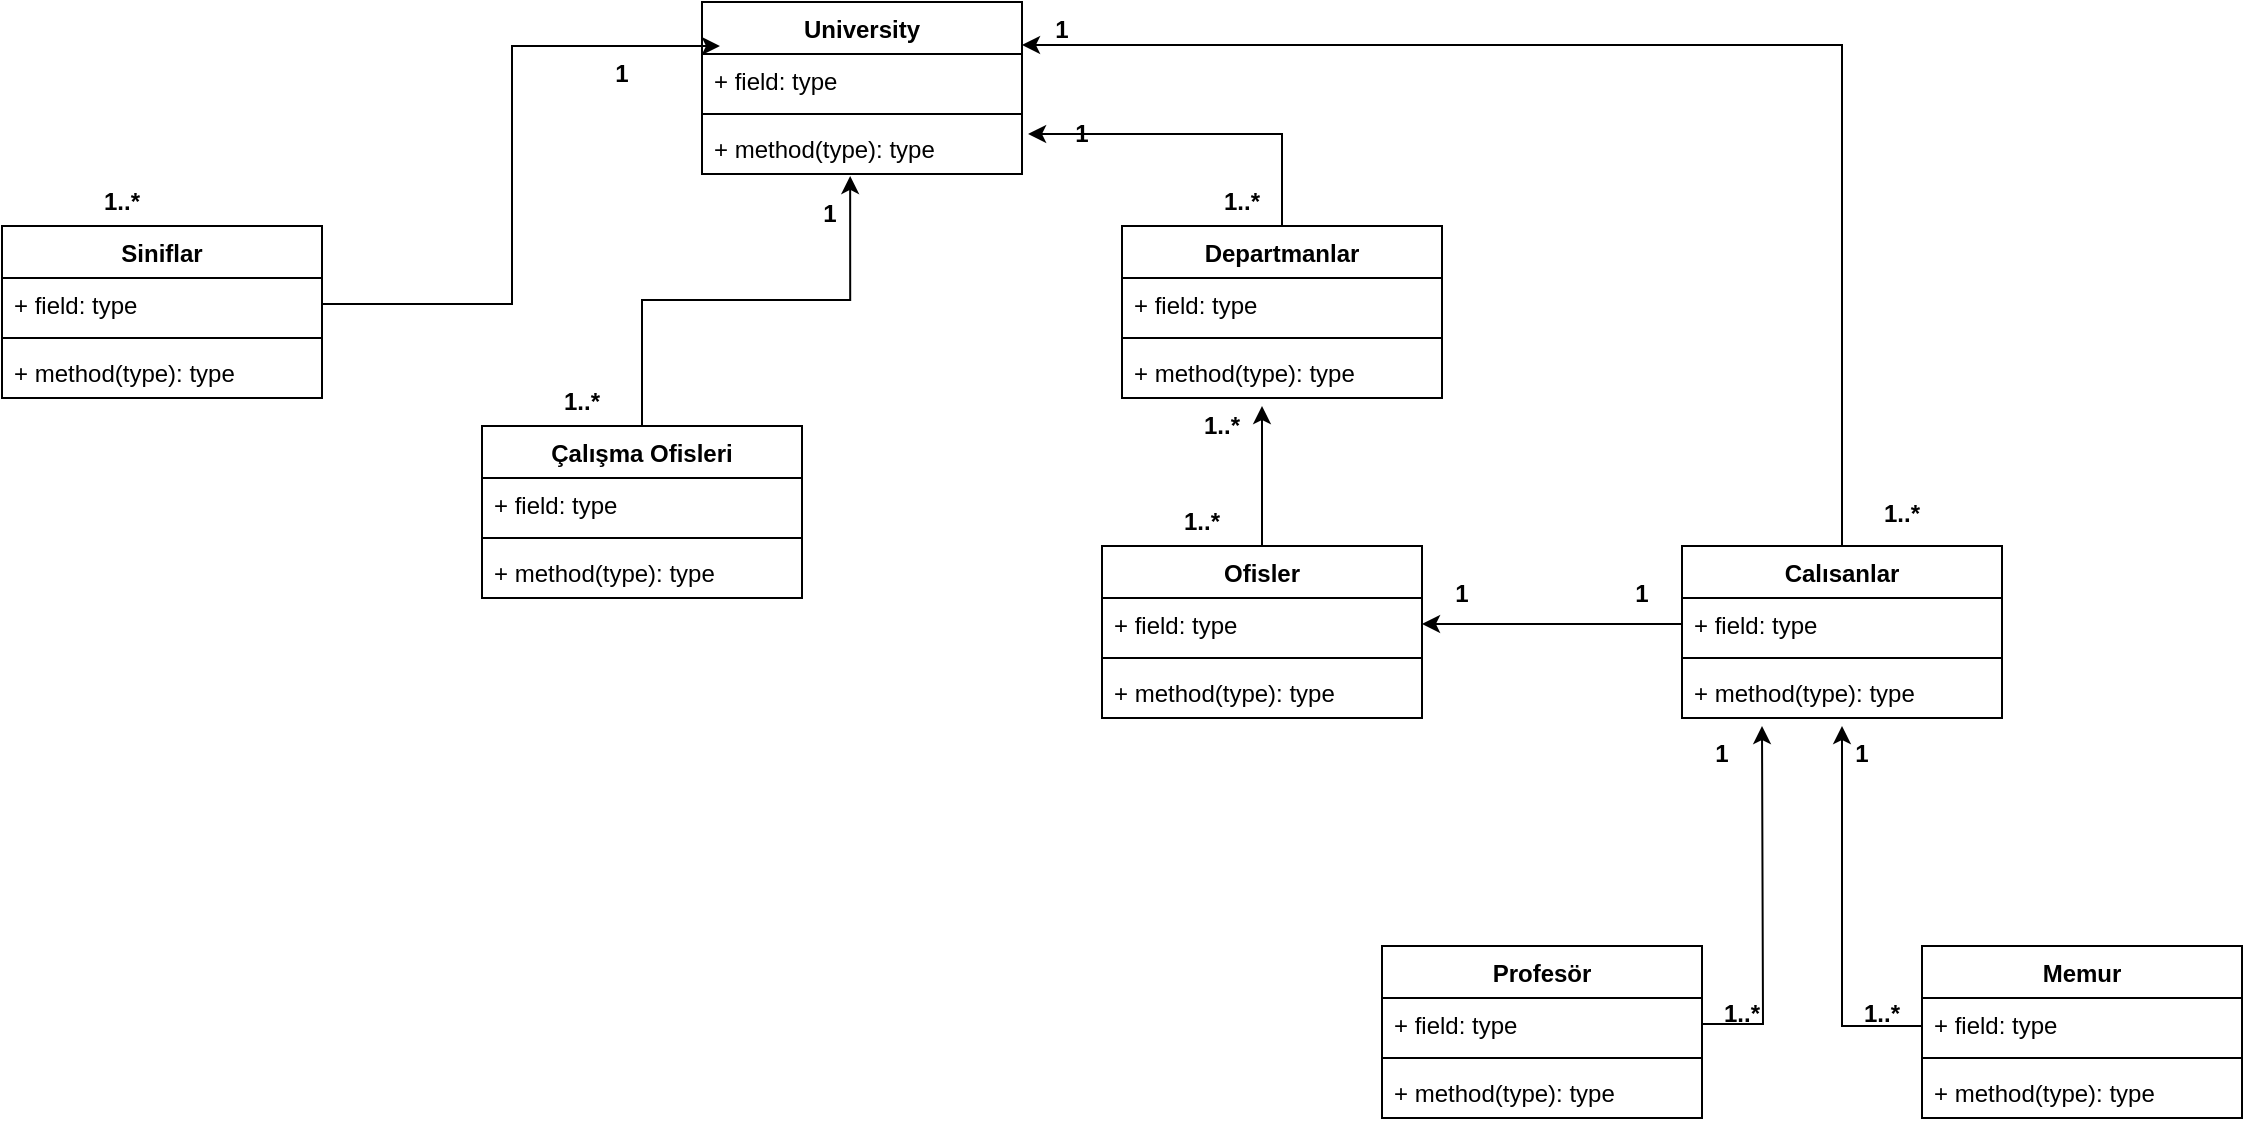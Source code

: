<mxfile version="20.7.4" type="device"><diagram id="C5RBs43oDa-KdzZeNtuy" name="Page-1"><mxGraphModel dx="1434" dy="764" grid="1" gridSize="10" guides="1" tooltips="1" connect="1" arrows="1" fold="1" page="1" pageScale="1" pageWidth="827" pageHeight="1169" math="0" shadow="0"><root><mxCell id="WIyWlLk6GJQsqaUBKTNV-0"/><mxCell id="WIyWlLk6GJQsqaUBKTNV-1" parent="WIyWlLk6GJQsqaUBKTNV-0"/><mxCell id="bhi3e5a4o4Q9zxYwr_hP-4" value="University" style="swimlane;fontStyle=1;align=center;verticalAlign=top;childLayout=stackLayout;horizontal=1;startSize=26;horizontalStack=0;resizeParent=1;resizeParentMax=0;resizeLast=0;collapsible=1;marginBottom=0;" vertex="1" parent="WIyWlLk6GJQsqaUBKTNV-1"><mxGeometry x="390" y="8" width="160" height="86" as="geometry"/></mxCell><mxCell id="bhi3e5a4o4Q9zxYwr_hP-5" value="+ field: type" style="text;strokeColor=none;fillColor=none;align=left;verticalAlign=top;spacingLeft=4;spacingRight=4;overflow=hidden;rotatable=0;points=[[0,0.5],[1,0.5]];portConstraint=eastwest;" vertex="1" parent="bhi3e5a4o4Q9zxYwr_hP-4"><mxGeometry y="26" width="160" height="26" as="geometry"/></mxCell><mxCell id="bhi3e5a4o4Q9zxYwr_hP-6" value="" style="line;strokeWidth=1;fillColor=none;align=left;verticalAlign=middle;spacingTop=-1;spacingLeft=3;spacingRight=3;rotatable=0;labelPosition=right;points=[];portConstraint=eastwest;strokeColor=inherit;" vertex="1" parent="bhi3e5a4o4Q9zxYwr_hP-4"><mxGeometry y="52" width="160" height="8" as="geometry"/></mxCell><mxCell id="bhi3e5a4o4Q9zxYwr_hP-7" value="+ method(type): type" style="text;strokeColor=none;fillColor=none;align=left;verticalAlign=top;spacingLeft=4;spacingRight=4;overflow=hidden;rotatable=0;points=[[0,0.5],[1,0.5]];portConstraint=eastwest;" vertex="1" parent="bhi3e5a4o4Q9zxYwr_hP-4"><mxGeometry y="60" width="160" height="26" as="geometry"/></mxCell><mxCell id="bhi3e5a4o4Q9zxYwr_hP-10" value="Siniflar" style="swimlane;fontStyle=1;align=center;verticalAlign=top;childLayout=stackLayout;horizontal=1;startSize=26;horizontalStack=0;resizeParent=1;resizeParentMax=0;resizeLast=0;collapsible=1;marginBottom=0;" vertex="1" parent="WIyWlLk6GJQsqaUBKTNV-1"><mxGeometry x="40" y="120" width="160" height="86" as="geometry"/></mxCell><mxCell id="bhi3e5a4o4Q9zxYwr_hP-11" value="+ field: type" style="text;strokeColor=none;fillColor=none;align=left;verticalAlign=top;spacingLeft=4;spacingRight=4;overflow=hidden;rotatable=0;points=[[0,0.5],[1,0.5]];portConstraint=eastwest;" vertex="1" parent="bhi3e5a4o4Q9zxYwr_hP-10"><mxGeometry y="26" width="160" height="26" as="geometry"/></mxCell><mxCell id="bhi3e5a4o4Q9zxYwr_hP-12" value="" style="line;strokeWidth=1;fillColor=none;align=left;verticalAlign=middle;spacingTop=-1;spacingLeft=3;spacingRight=3;rotatable=0;labelPosition=right;points=[];portConstraint=eastwest;strokeColor=inherit;" vertex="1" parent="bhi3e5a4o4Q9zxYwr_hP-10"><mxGeometry y="52" width="160" height="8" as="geometry"/></mxCell><mxCell id="bhi3e5a4o4Q9zxYwr_hP-13" value="+ method(type): type" style="text;strokeColor=none;fillColor=none;align=left;verticalAlign=top;spacingLeft=4;spacingRight=4;overflow=hidden;rotatable=0;points=[[0,0.5],[1,0.5]];portConstraint=eastwest;" vertex="1" parent="bhi3e5a4o4Q9zxYwr_hP-10"><mxGeometry y="60" width="160" height="26" as="geometry"/></mxCell><mxCell id="bhi3e5a4o4Q9zxYwr_hP-44" style="edgeStyle=orthogonalEdgeStyle;rounded=0;orthogonalLoop=1;jettySize=auto;html=1;exitX=0.5;exitY=0;exitDx=0;exitDy=0;entryX=0.463;entryY=1.038;entryDx=0;entryDy=0;entryPerimeter=0;" edge="1" parent="WIyWlLk6GJQsqaUBKTNV-1" source="bhi3e5a4o4Q9zxYwr_hP-15" target="bhi3e5a4o4Q9zxYwr_hP-7"><mxGeometry relative="1" as="geometry"/></mxCell><mxCell id="bhi3e5a4o4Q9zxYwr_hP-15" value="Çalışma Ofisleri" style="swimlane;fontStyle=1;align=center;verticalAlign=top;childLayout=stackLayout;horizontal=1;startSize=26;horizontalStack=0;resizeParent=1;resizeParentMax=0;resizeLast=0;collapsible=1;marginBottom=0;" vertex="1" parent="WIyWlLk6GJQsqaUBKTNV-1"><mxGeometry x="280" y="220" width="160" height="86" as="geometry"/></mxCell><mxCell id="bhi3e5a4o4Q9zxYwr_hP-16" value="+ field: type" style="text;strokeColor=none;fillColor=none;align=left;verticalAlign=top;spacingLeft=4;spacingRight=4;overflow=hidden;rotatable=0;points=[[0,0.5],[1,0.5]];portConstraint=eastwest;" vertex="1" parent="bhi3e5a4o4Q9zxYwr_hP-15"><mxGeometry y="26" width="160" height="26" as="geometry"/></mxCell><mxCell id="bhi3e5a4o4Q9zxYwr_hP-17" value="" style="line;strokeWidth=1;fillColor=none;align=left;verticalAlign=middle;spacingTop=-1;spacingLeft=3;spacingRight=3;rotatable=0;labelPosition=right;points=[];portConstraint=eastwest;strokeColor=inherit;" vertex="1" parent="bhi3e5a4o4Q9zxYwr_hP-15"><mxGeometry y="52" width="160" height="8" as="geometry"/></mxCell><mxCell id="bhi3e5a4o4Q9zxYwr_hP-18" value="+ method(type): type" style="text;strokeColor=none;fillColor=none;align=left;verticalAlign=top;spacingLeft=4;spacingRight=4;overflow=hidden;rotatable=0;points=[[0,0.5],[1,0.5]];portConstraint=eastwest;" vertex="1" parent="bhi3e5a4o4Q9zxYwr_hP-15"><mxGeometry y="60" width="160" height="26" as="geometry"/></mxCell><mxCell id="bhi3e5a4o4Q9zxYwr_hP-48" style="edgeStyle=orthogonalEdgeStyle;rounded=0;orthogonalLoop=1;jettySize=auto;html=1;exitX=0.5;exitY=0;exitDx=0;exitDy=0;entryX=1.019;entryY=0.231;entryDx=0;entryDy=0;entryPerimeter=0;" edge="1" parent="WIyWlLk6GJQsqaUBKTNV-1" source="bhi3e5a4o4Q9zxYwr_hP-19" target="bhi3e5a4o4Q9zxYwr_hP-7"><mxGeometry relative="1" as="geometry"/></mxCell><mxCell id="bhi3e5a4o4Q9zxYwr_hP-19" value="Departmanlar&#10;" style="swimlane;fontStyle=1;align=center;verticalAlign=top;childLayout=stackLayout;horizontal=1;startSize=26;horizontalStack=0;resizeParent=1;resizeParentMax=0;resizeLast=0;collapsible=1;marginBottom=0;" vertex="1" parent="WIyWlLk6GJQsqaUBKTNV-1"><mxGeometry x="600" y="120" width="160" height="86" as="geometry"/></mxCell><mxCell id="bhi3e5a4o4Q9zxYwr_hP-20" value="+ field: type" style="text;strokeColor=none;fillColor=none;align=left;verticalAlign=top;spacingLeft=4;spacingRight=4;overflow=hidden;rotatable=0;points=[[0,0.5],[1,0.5]];portConstraint=eastwest;" vertex="1" parent="bhi3e5a4o4Q9zxYwr_hP-19"><mxGeometry y="26" width="160" height="26" as="geometry"/></mxCell><mxCell id="bhi3e5a4o4Q9zxYwr_hP-21" value="" style="line;strokeWidth=1;fillColor=none;align=left;verticalAlign=middle;spacingTop=-1;spacingLeft=3;spacingRight=3;rotatable=0;labelPosition=right;points=[];portConstraint=eastwest;strokeColor=inherit;" vertex="1" parent="bhi3e5a4o4Q9zxYwr_hP-19"><mxGeometry y="52" width="160" height="8" as="geometry"/></mxCell><mxCell id="bhi3e5a4o4Q9zxYwr_hP-22" value="+ method(type): type" style="text;strokeColor=none;fillColor=none;align=left;verticalAlign=top;spacingLeft=4;spacingRight=4;overflow=hidden;rotatable=0;points=[[0,0.5],[1,0.5]];portConstraint=eastwest;" vertex="1" parent="bhi3e5a4o4Q9zxYwr_hP-19"><mxGeometry y="60" width="160" height="26" as="geometry"/></mxCell><mxCell id="bhi3e5a4o4Q9zxYwr_hP-62" style="edgeStyle=orthogonalEdgeStyle;rounded=0;orthogonalLoop=1;jettySize=auto;html=1;entryX=1;entryY=0.25;entryDx=0;entryDy=0;" edge="1" parent="WIyWlLk6GJQsqaUBKTNV-1" source="bhi3e5a4o4Q9zxYwr_hP-23" target="bhi3e5a4o4Q9zxYwr_hP-4"><mxGeometry relative="1" as="geometry"><Array as="points"><mxPoint x="960" y="30"/></Array></mxGeometry></mxCell><mxCell id="bhi3e5a4o4Q9zxYwr_hP-23" value="Calısanlar" style="swimlane;fontStyle=1;align=center;verticalAlign=top;childLayout=stackLayout;horizontal=1;startSize=26;horizontalStack=0;resizeParent=1;resizeParentMax=0;resizeLast=0;collapsible=1;marginBottom=0;" vertex="1" parent="WIyWlLk6GJQsqaUBKTNV-1"><mxGeometry x="880" y="280" width="160" height="86" as="geometry"/></mxCell><mxCell id="bhi3e5a4o4Q9zxYwr_hP-24" value="+ field: type" style="text;strokeColor=none;fillColor=none;align=left;verticalAlign=top;spacingLeft=4;spacingRight=4;overflow=hidden;rotatable=0;points=[[0,0.5],[1,0.5]];portConstraint=eastwest;" vertex="1" parent="bhi3e5a4o4Q9zxYwr_hP-23"><mxGeometry y="26" width="160" height="26" as="geometry"/></mxCell><mxCell id="bhi3e5a4o4Q9zxYwr_hP-25" value="" style="line;strokeWidth=1;fillColor=none;align=left;verticalAlign=middle;spacingTop=-1;spacingLeft=3;spacingRight=3;rotatable=0;labelPosition=right;points=[];portConstraint=eastwest;strokeColor=inherit;" vertex="1" parent="bhi3e5a4o4Q9zxYwr_hP-23"><mxGeometry y="52" width="160" height="8" as="geometry"/></mxCell><mxCell id="bhi3e5a4o4Q9zxYwr_hP-26" value="+ method(type): type" style="text;strokeColor=none;fillColor=none;align=left;verticalAlign=top;spacingLeft=4;spacingRight=4;overflow=hidden;rotatable=0;points=[[0,0.5],[1,0.5]];portConstraint=eastwest;" vertex="1" parent="bhi3e5a4o4Q9zxYwr_hP-23"><mxGeometry y="60" width="160" height="26" as="geometry"/></mxCell><mxCell id="bhi3e5a4o4Q9zxYwr_hP-27" value="Profesör" style="swimlane;fontStyle=1;align=center;verticalAlign=top;childLayout=stackLayout;horizontal=1;startSize=26;horizontalStack=0;resizeParent=1;resizeParentMax=0;resizeLast=0;collapsible=1;marginBottom=0;" vertex="1" parent="WIyWlLk6GJQsqaUBKTNV-1"><mxGeometry x="730" y="480" width="160" height="86" as="geometry"/></mxCell><mxCell id="bhi3e5a4o4Q9zxYwr_hP-28" value="+ field: type" style="text;strokeColor=none;fillColor=none;align=left;verticalAlign=top;spacingLeft=4;spacingRight=4;overflow=hidden;rotatable=0;points=[[0,0.5],[1,0.5]];portConstraint=eastwest;" vertex="1" parent="bhi3e5a4o4Q9zxYwr_hP-27"><mxGeometry y="26" width="160" height="26" as="geometry"/></mxCell><mxCell id="bhi3e5a4o4Q9zxYwr_hP-29" value="" style="line;strokeWidth=1;fillColor=none;align=left;verticalAlign=middle;spacingTop=-1;spacingLeft=3;spacingRight=3;rotatable=0;labelPosition=right;points=[];portConstraint=eastwest;strokeColor=inherit;" vertex="1" parent="bhi3e5a4o4Q9zxYwr_hP-27"><mxGeometry y="52" width="160" height="8" as="geometry"/></mxCell><mxCell id="bhi3e5a4o4Q9zxYwr_hP-30" value="+ method(type): type" style="text;strokeColor=none;fillColor=none;align=left;verticalAlign=top;spacingLeft=4;spacingRight=4;overflow=hidden;rotatable=0;points=[[0,0.5],[1,0.5]];portConstraint=eastwest;" vertex="1" parent="bhi3e5a4o4Q9zxYwr_hP-27"><mxGeometry y="60" width="160" height="26" as="geometry"/></mxCell><mxCell id="bhi3e5a4o4Q9zxYwr_hP-71" style="edgeStyle=orthogonalEdgeStyle;rounded=0;orthogonalLoop=1;jettySize=auto;html=1;" edge="1" parent="WIyWlLk6GJQsqaUBKTNV-1" source="bhi3e5a4o4Q9zxYwr_hP-31"><mxGeometry relative="1" as="geometry"><mxPoint x="960" y="370" as="targetPoint"/><Array as="points"><mxPoint x="960" y="520"/></Array></mxGeometry></mxCell><mxCell id="bhi3e5a4o4Q9zxYwr_hP-31" value="Memur" style="swimlane;fontStyle=1;align=center;verticalAlign=top;childLayout=stackLayout;horizontal=1;startSize=26;horizontalStack=0;resizeParent=1;resizeParentMax=0;resizeLast=0;collapsible=1;marginBottom=0;" vertex="1" parent="WIyWlLk6GJQsqaUBKTNV-1"><mxGeometry x="1000" y="480" width="160" height="86" as="geometry"/></mxCell><mxCell id="bhi3e5a4o4Q9zxYwr_hP-32" value="+ field: type" style="text;strokeColor=none;fillColor=none;align=left;verticalAlign=top;spacingLeft=4;spacingRight=4;overflow=hidden;rotatable=0;points=[[0,0.5],[1,0.5]];portConstraint=eastwest;" vertex="1" parent="bhi3e5a4o4Q9zxYwr_hP-31"><mxGeometry y="26" width="160" height="26" as="geometry"/></mxCell><mxCell id="bhi3e5a4o4Q9zxYwr_hP-33" value="" style="line;strokeWidth=1;fillColor=none;align=left;verticalAlign=middle;spacingTop=-1;spacingLeft=3;spacingRight=3;rotatable=0;labelPosition=right;points=[];portConstraint=eastwest;strokeColor=inherit;" vertex="1" parent="bhi3e5a4o4Q9zxYwr_hP-31"><mxGeometry y="52" width="160" height="8" as="geometry"/></mxCell><mxCell id="bhi3e5a4o4Q9zxYwr_hP-34" value="+ method(type): type" style="text;strokeColor=none;fillColor=none;align=left;verticalAlign=top;spacingLeft=4;spacingRight=4;overflow=hidden;rotatable=0;points=[[0,0.5],[1,0.5]];portConstraint=eastwest;" vertex="1" parent="bhi3e5a4o4Q9zxYwr_hP-31"><mxGeometry y="60" width="160" height="26" as="geometry"/></mxCell><mxCell id="bhi3e5a4o4Q9zxYwr_hP-56" style="edgeStyle=orthogonalEdgeStyle;rounded=0;orthogonalLoop=1;jettySize=auto;html=1;" edge="1" parent="WIyWlLk6GJQsqaUBKTNV-1" source="bhi3e5a4o4Q9zxYwr_hP-35"><mxGeometry relative="1" as="geometry"><mxPoint x="670" y="210" as="targetPoint"/></mxGeometry></mxCell><mxCell id="bhi3e5a4o4Q9zxYwr_hP-35" value="Ofisler" style="swimlane;fontStyle=1;align=center;verticalAlign=top;childLayout=stackLayout;horizontal=1;startSize=26;horizontalStack=0;resizeParent=1;resizeParentMax=0;resizeLast=0;collapsible=1;marginBottom=0;" vertex="1" parent="WIyWlLk6GJQsqaUBKTNV-1"><mxGeometry x="590" y="280" width="160" height="86" as="geometry"/></mxCell><mxCell id="bhi3e5a4o4Q9zxYwr_hP-36" value="+ field: type" style="text;strokeColor=none;fillColor=none;align=left;verticalAlign=top;spacingLeft=4;spacingRight=4;overflow=hidden;rotatable=0;points=[[0,0.5],[1,0.5]];portConstraint=eastwest;" vertex="1" parent="bhi3e5a4o4Q9zxYwr_hP-35"><mxGeometry y="26" width="160" height="26" as="geometry"/></mxCell><mxCell id="bhi3e5a4o4Q9zxYwr_hP-37" value="" style="line;strokeWidth=1;fillColor=none;align=left;verticalAlign=middle;spacingTop=-1;spacingLeft=3;spacingRight=3;rotatable=0;labelPosition=right;points=[];portConstraint=eastwest;strokeColor=inherit;" vertex="1" parent="bhi3e5a4o4Q9zxYwr_hP-35"><mxGeometry y="52" width="160" height="8" as="geometry"/></mxCell><mxCell id="bhi3e5a4o4Q9zxYwr_hP-38" value="+ method(type): type" style="text;strokeColor=none;fillColor=none;align=left;verticalAlign=top;spacingLeft=4;spacingRight=4;overflow=hidden;rotatable=0;points=[[0,0.5],[1,0.5]];portConstraint=eastwest;" vertex="1" parent="bhi3e5a4o4Q9zxYwr_hP-35"><mxGeometry y="60" width="160" height="26" as="geometry"/></mxCell><mxCell id="bhi3e5a4o4Q9zxYwr_hP-43" value="1..*" style="text;align=center;fontStyle=1;verticalAlign=middle;spacingLeft=3;spacingRight=3;strokeColor=none;rotatable=0;points=[[0,0.5],[1,0.5]];portConstraint=eastwest;" vertex="1" parent="WIyWlLk6GJQsqaUBKTNV-1"><mxGeometry x="60" y="94" width="80" height="26" as="geometry"/></mxCell><mxCell id="bhi3e5a4o4Q9zxYwr_hP-45" value="1" style="text;align=center;fontStyle=1;verticalAlign=middle;spacingLeft=3;spacingRight=3;strokeColor=none;rotatable=0;points=[[0,0.5],[1,0.5]];portConstraint=eastwest;" vertex="1" parent="WIyWlLk6GJQsqaUBKTNV-1"><mxGeometry x="310" y="30" width="80" height="26" as="geometry"/></mxCell><mxCell id="bhi3e5a4o4Q9zxYwr_hP-46" value="1..*" style="text;align=center;fontStyle=1;verticalAlign=middle;spacingLeft=3;spacingRight=3;strokeColor=none;rotatable=0;points=[[0,0.5],[1,0.5]];portConstraint=eastwest;" vertex="1" parent="WIyWlLk6GJQsqaUBKTNV-1"><mxGeometry x="290" y="194" width="80" height="26" as="geometry"/></mxCell><mxCell id="bhi3e5a4o4Q9zxYwr_hP-47" value="1" style="text;align=center;fontStyle=1;verticalAlign=middle;spacingLeft=3;spacingRight=3;strokeColor=none;rotatable=0;points=[[0,0.5],[1,0.5]];portConstraint=eastwest;" vertex="1" parent="WIyWlLk6GJQsqaUBKTNV-1"><mxGeometry x="414" y="100" width="80" height="26" as="geometry"/></mxCell><mxCell id="bhi3e5a4o4Q9zxYwr_hP-51" style="edgeStyle=orthogonalEdgeStyle;rounded=0;orthogonalLoop=1;jettySize=auto;html=1;entryX=0.056;entryY=-0.154;entryDx=0;entryDy=0;entryPerimeter=0;" edge="1" parent="WIyWlLk6GJQsqaUBKTNV-1" source="bhi3e5a4o4Q9zxYwr_hP-11" target="bhi3e5a4o4Q9zxYwr_hP-5"><mxGeometry relative="1" as="geometry"/></mxCell><mxCell id="bhi3e5a4o4Q9zxYwr_hP-52" value="1..*" style="text;align=center;fontStyle=1;verticalAlign=middle;spacingLeft=3;spacingRight=3;strokeColor=none;rotatable=0;points=[[0,0.5],[1,0.5]];portConstraint=eastwest;" vertex="1" parent="WIyWlLk6GJQsqaUBKTNV-1"><mxGeometry x="620" y="94" width="80" height="26" as="geometry"/></mxCell><mxCell id="bhi3e5a4o4Q9zxYwr_hP-57" value="1..*" style="text;align=center;fontStyle=1;verticalAlign=middle;spacingLeft=3;spacingRight=3;strokeColor=none;rotatable=0;points=[[0,0.5],[1,0.5]];portConstraint=eastwest;" vertex="1" parent="WIyWlLk6GJQsqaUBKTNV-1"><mxGeometry x="600" y="254" width="80" height="26" as="geometry"/></mxCell><mxCell id="bhi3e5a4o4Q9zxYwr_hP-58" value="1..*" style="text;align=center;fontStyle=1;verticalAlign=middle;spacingLeft=3;spacingRight=3;strokeColor=none;rotatable=0;points=[[0,0.5],[1,0.5]];portConstraint=eastwest;" vertex="1" parent="WIyWlLk6GJQsqaUBKTNV-1"><mxGeometry x="610" y="206" width="80" height="26" as="geometry"/></mxCell><mxCell id="bhi3e5a4o4Q9zxYwr_hP-59" style="edgeStyle=orthogonalEdgeStyle;rounded=0;orthogonalLoop=1;jettySize=auto;html=1;entryX=1;entryY=0.5;entryDx=0;entryDy=0;" edge="1" parent="WIyWlLk6GJQsqaUBKTNV-1" source="bhi3e5a4o4Q9zxYwr_hP-24" target="bhi3e5a4o4Q9zxYwr_hP-36"><mxGeometry relative="1" as="geometry"/></mxCell><mxCell id="bhi3e5a4o4Q9zxYwr_hP-60" value="1" style="text;align=center;fontStyle=1;verticalAlign=middle;spacingLeft=3;spacingRight=3;strokeColor=none;rotatable=0;points=[[0,0.5],[1,0.5]];portConstraint=eastwest;" vertex="1" parent="WIyWlLk6GJQsqaUBKTNV-1"><mxGeometry x="730" y="290" width="80" height="26" as="geometry"/></mxCell><mxCell id="bhi3e5a4o4Q9zxYwr_hP-61" value="1" style="text;align=center;fontStyle=1;verticalAlign=middle;spacingLeft=3;spacingRight=3;strokeColor=none;rotatable=0;points=[[0,0.5],[1,0.5]];portConstraint=eastwest;" vertex="1" parent="WIyWlLk6GJQsqaUBKTNV-1"><mxGeometry x="820" y="290" width="80" height="26" as="geometry"/></mxCell><mxCell id="bhi3e5a4o4Q9zxYwr_hP-63" value="1..*" style="text;align=center;fontStyle=1;verticalAlign=middle;spacingLeft=3;spacingRight=3;strokeColor=none;rotatable=0;points=[[0,0.5],[1,0.5]];portConstraint=eastwest;" vertex="1" parent="WIyWlLk6GJQsqaUBKTNV-1"><mxGeometry x="950" y="250" width="80" height="26" as="geometry"/></mxCell><mxCell id="bhi3e5a4o4Q9zxYwr_hP-64" value="1" style="text;align=center;fontStyle=1;verticalAlign=middle;spacingLeft=3;spacingRight=3;strokeColor=none;rotatable=0;points=[[0,0.5],[1,0.5]];portConstraint=eastwest;" vertex="1" parent="WIyWlLk6GJQsqaUBKTNV-1"><mxGeometry x="540" y="60" width="80" height="26" as="geometry"/></mxCell><mxCell id="bhi3e5a4o4Q9zxYwr_hP-65" value="1" style="text;align=center;fontStyle=1;verticalAlign=middle;spacingLeft=3;spacingRight=3;strokeColor=none;rotatable=0;points=[[0,0.5],[1,0.5]];portConstraint=eastwest;" vertex="1" parent="WIyWlLk6GJQsqaUBKTNV-1"><mxGeometry x="530" y="8" width="80" height="26" as="geometry"/></mxCell><mxCell id="bhi3e5a4o4Q9zxYwr_hP-70" style="edgeStyle=orthogonalEdgeStyle;rounded=0;orthogonalLoop=1;jettySize=auto;html=1;" edge="1" parent="WIyWlLk6GJQsqaUBKTNV-1" source="bhi3e5a4o4Q9zxYwr_hP-28"><mxGeometry relative="1" as="geometry"><mxPoint x="920" y="370" as="targetPoint"/></mxGeometry></mxCell><mxCell id="bhi3e5a4o4Q9zxYwr_hP-72" value="1..*" style="text;align=center;fontStyle=1;verticalAlign=middle;spacingLeft=3;spacingRight=3;strokeColor=none;rotatable=0;points=[[0,0.5],[1,0.5]];portConstraint=eastwest;" vertex="1" parent="WIyWlLk6GJQsqaUBKTNV-1"><mxGeometry x="940" y="500" width="80" height="26" as="geometry"/></mxCell><mxCell id="bhi3e5a4o4Q9zxYwr_hP-73" value="1..*" style="text;align=center;fontStyle=1;verticalAlign=middle;spacingLeft=3;spacingRight=3;strokeColor=none;rotatable=0;points=[[0,0.5],[1,0.5]];portConstraint=eastwest;" vertex="1" parent="WIyWlLk6GJQsqaUBKTNV-1"><mxGeometry x="870" y="500" width="80" height="26" as="geometry"/></mxCell><mxCell id="bhi3e5a4o4Q9zxYwr_hP-74" value="1" style="text;align=center;fontStyle=1;verticalAlign=middle;spacingLeft=3;spacingRight=3;strokeColor=none;rotatable=0;points=[[0,0.5],[1,0.5]];portConstraint=eastwest;" vertex="1" parent="WIyWlLk6GJQsqaUBKTNV-1"><mxGeometry x="860" y="370" width="80" height="26" as="geometry"/></mxCell><mxCell id="bhi3e5a4o4Q9zxYwr_hP-75" value="1" style="text;align=center;fontStyle=1;verticalAlign=middle;spacingLeft=3;spacingRight=3;strokeColor=none;rotatable=0;points=[[0,0.5],[1,0.5]];portConstraint=eastwest;" vertex="1" parent="WIyWlLk6GJQsqaUBKTNV-1"><mxGeometry x="930" y="370" width="80" height="26" as="geometry"/></mxCell></root></mxGraphModel></diagram></mxfile>